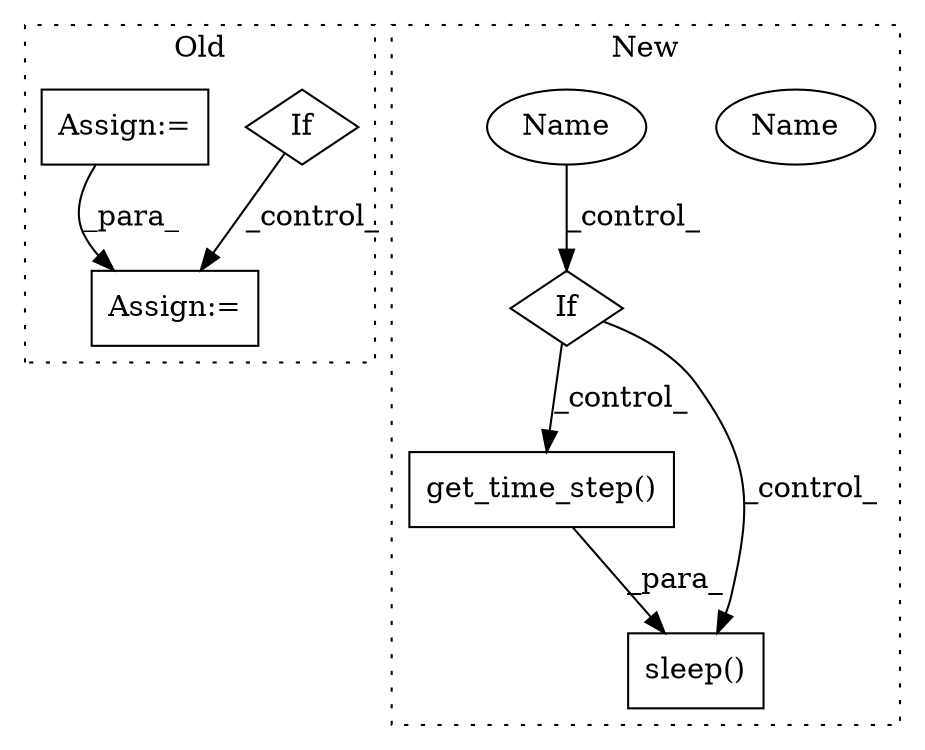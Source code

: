 digraph G {
subgraph cluster0 {
1 [label="If" a="96" s="14702" l="3" shape="diamond"];
6 [label="Assign:=" a="68" s="14748" l="4" shape="box"];
7 [label="Assign:=" a="68" s="14181" l="3" shape="box"];
label = "Old";
style="dotted";
}
subgraph cluster1 {
2 [label="get_time_step()" a="75" s="13788" l="18" shape="box"];
3 [label="If" a="96" s="13743" l="3" shape="diamond"];
4 [label="Name" a="87" s="13577" l="9" shape="ellipse"];
5 [label="sleep()" a="75" s="13777,13806" l="11,1" shape="box"];
8 [label="Name" a="87" s="13577" l="9" shape="ellipse"];
label = "New";
style="dotted";
}
1 -> 6 [label="_control_"];
2 -> 5 [label="_para_"];
3 -> 2 [label="_control_"];
3 -> 5 [label="_control_"];
7 -> 6 [label="_para_"];
8 -> 3 [label="_control_"];
}